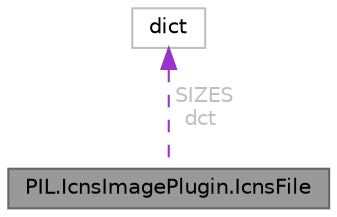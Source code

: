 digraph "PIL.IcnsImagePlugin.IcnsFile"
{
 // LATEX_PDF_SIZE
  bgcolor="transparent";
  edge [fontname=Helvetica,fontsize=10,labelfontname=Helvetica,labelfontsize=10];
  node [fontname=Helvetica,fontsize=10,shape=box,height=0.2,width=0.4];
  Node1 [id="Node000001",label="PIL.IcnsImagePlugin.IcnsFile",height=0.2,width=0.4,color="gray40", fillcolor="grey60", style="filled", fontcolor="black",tooltip=" "];
  Node2 -> Node1 [id="edge2_Node000001_Node000002",dir="back",color="darkorchid3",style="dashed",tooltip=" ",label=" SIZES\ndct",fontcolor="grey" ];
  Node2 [id="Node000002",label="dict",height=0.2,width=0.4,color="grey75", fillcolor="white", style="filled",tooltip=" "];
}
